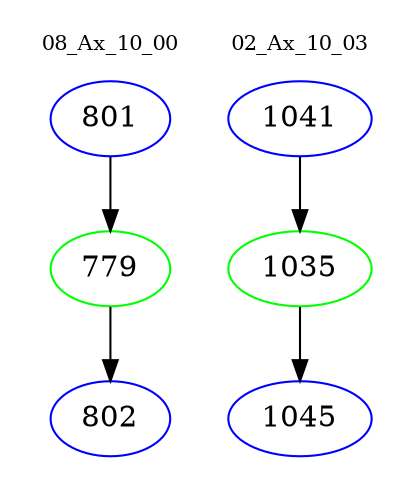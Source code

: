 digraph{
subgraph cluster_0 {
color = white
label = "08_Ax_10_00";
fontsize=10;
T0_801 [label="801", color="blue"]
T0_801 -> T0_779 [color="black"]
T0_779 [label="779", color="green"]
T0_779 -> T0_802 [color="black"]
T0_802 [label="802", color="blue"]
}
subgraph cluster_1 {
color = white
label = "02_Ax_10_03";
fontsize=10;
T1_1041 [label="1041", color="blue"]
T1_1041 -> T1_1035 [color="black"]
T1_1035 [label="1035", color="green"]
T1_1035 -> T1_1045 [color="black"]
T1_1045 [label="1045", color="blue"]
}
}
